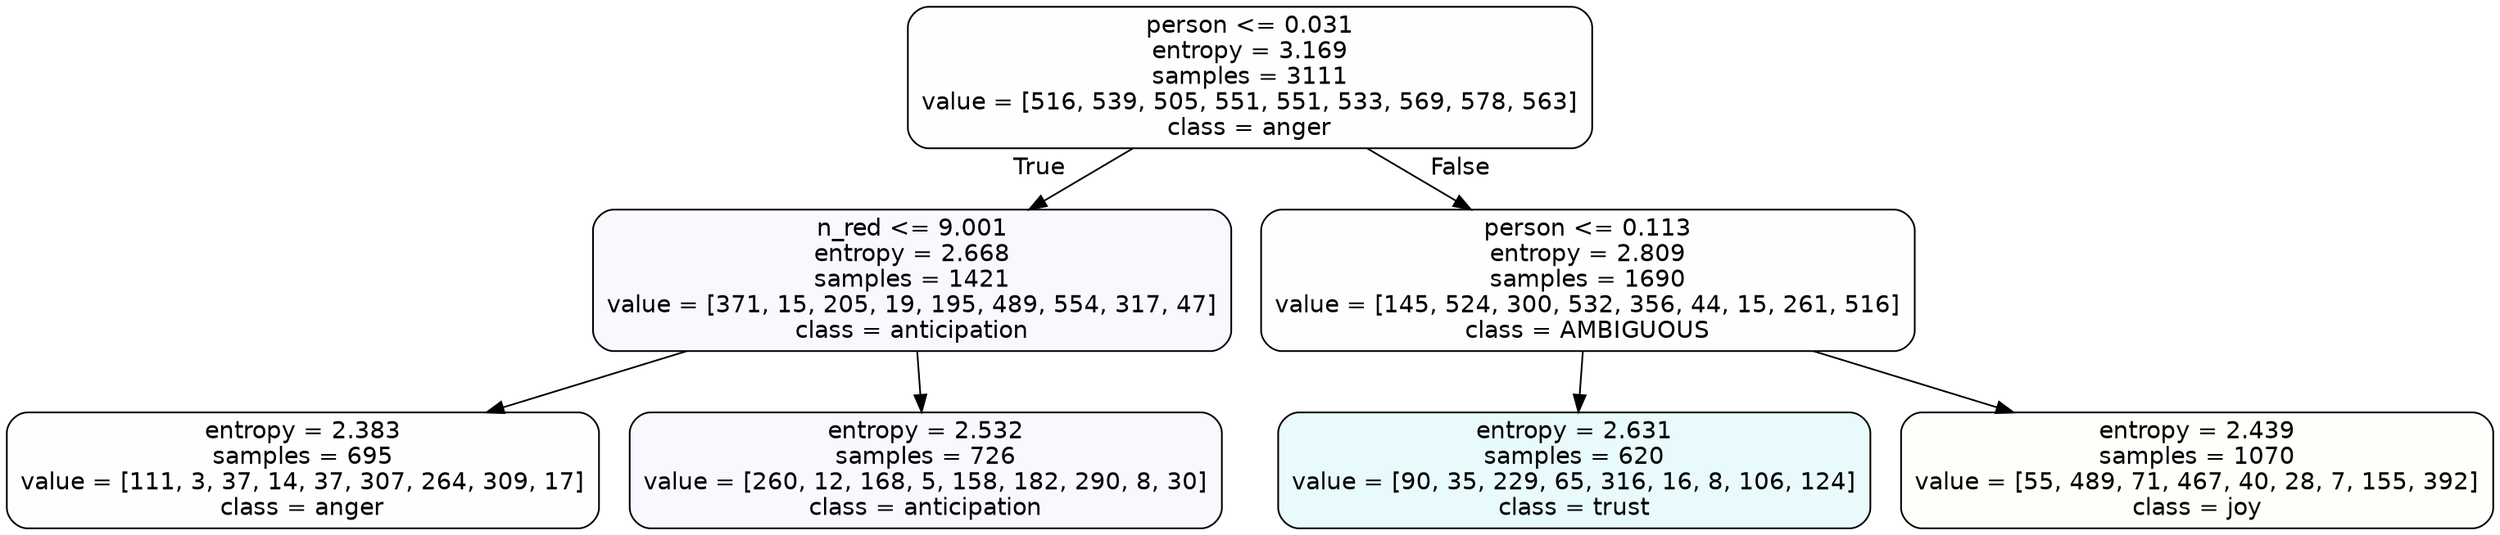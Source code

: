 digraph Tree {
node [shape=box, style="filled, rounded", color="black", fontname=helvetica] ;
edge [fontname=helvetica] ;
0 [label="person <= 0.031\nentropy = 3.169\nsamples = 3111\nvalue = [516, 539, 505, 551, 551, 533, 569, 578, 563]\nclass = anger", fillcolor="#e539d701"] ;
1 [label="n_red <= 9.001\nentropy = 2.668\nsamples = 1421\nvalue = [371, 15, 205, 19, 195, 489, 554, 317, 47]\nclass = anticipation", fillcolor="#8139e50a"] ;
0 -> 1 [labeldistance=2.5, labelangle=45, headlabel="True"] ;
2 [label="entropy = 2.383\nsamples = 695\nvalue = [111, 3, 37, 14, 37, 307, 264, 309, 17]\nclass = anger", fillcolor="#e539d701"] ;
1 -> 2 ;
3 [label="entropy = 2.532\nsamples = 726\nvalue = [260, 12, 168, 5, 158, 182, 290, 8, 30]\nclass = anticipation", fillcolor="#8139e509"] ;
1 -> 3 ;
4 [label="person <= 0.113\nentropy = 2.809\nsamples = 1690\nvalue = [145, 524, 300, 532, 356, 44, 15, 261, 516]\nclass = AMBIGUOUS", fillcolor="#39e58101"] ;
0 -> 4 [labeldistance=2.5, labelangle=-45, headlabel="False"] ;
5 [label="entropy = 2.631\nsamples = 620\nvalue = [90, 35, 229, 65, 316, 16, 8, 106, 124]\nclass = trust", fillcolor="#39d7e51d"] ;
4 -> 5 ;
6 [label="entropy = 2.439\nsamples = 1070\nvalue = [55, 489, 71, 467, 40, 28, 7, 155, 392]\nclass = joy", fillcolor="#d7e53905"] ;
4 -> 6 ;
}